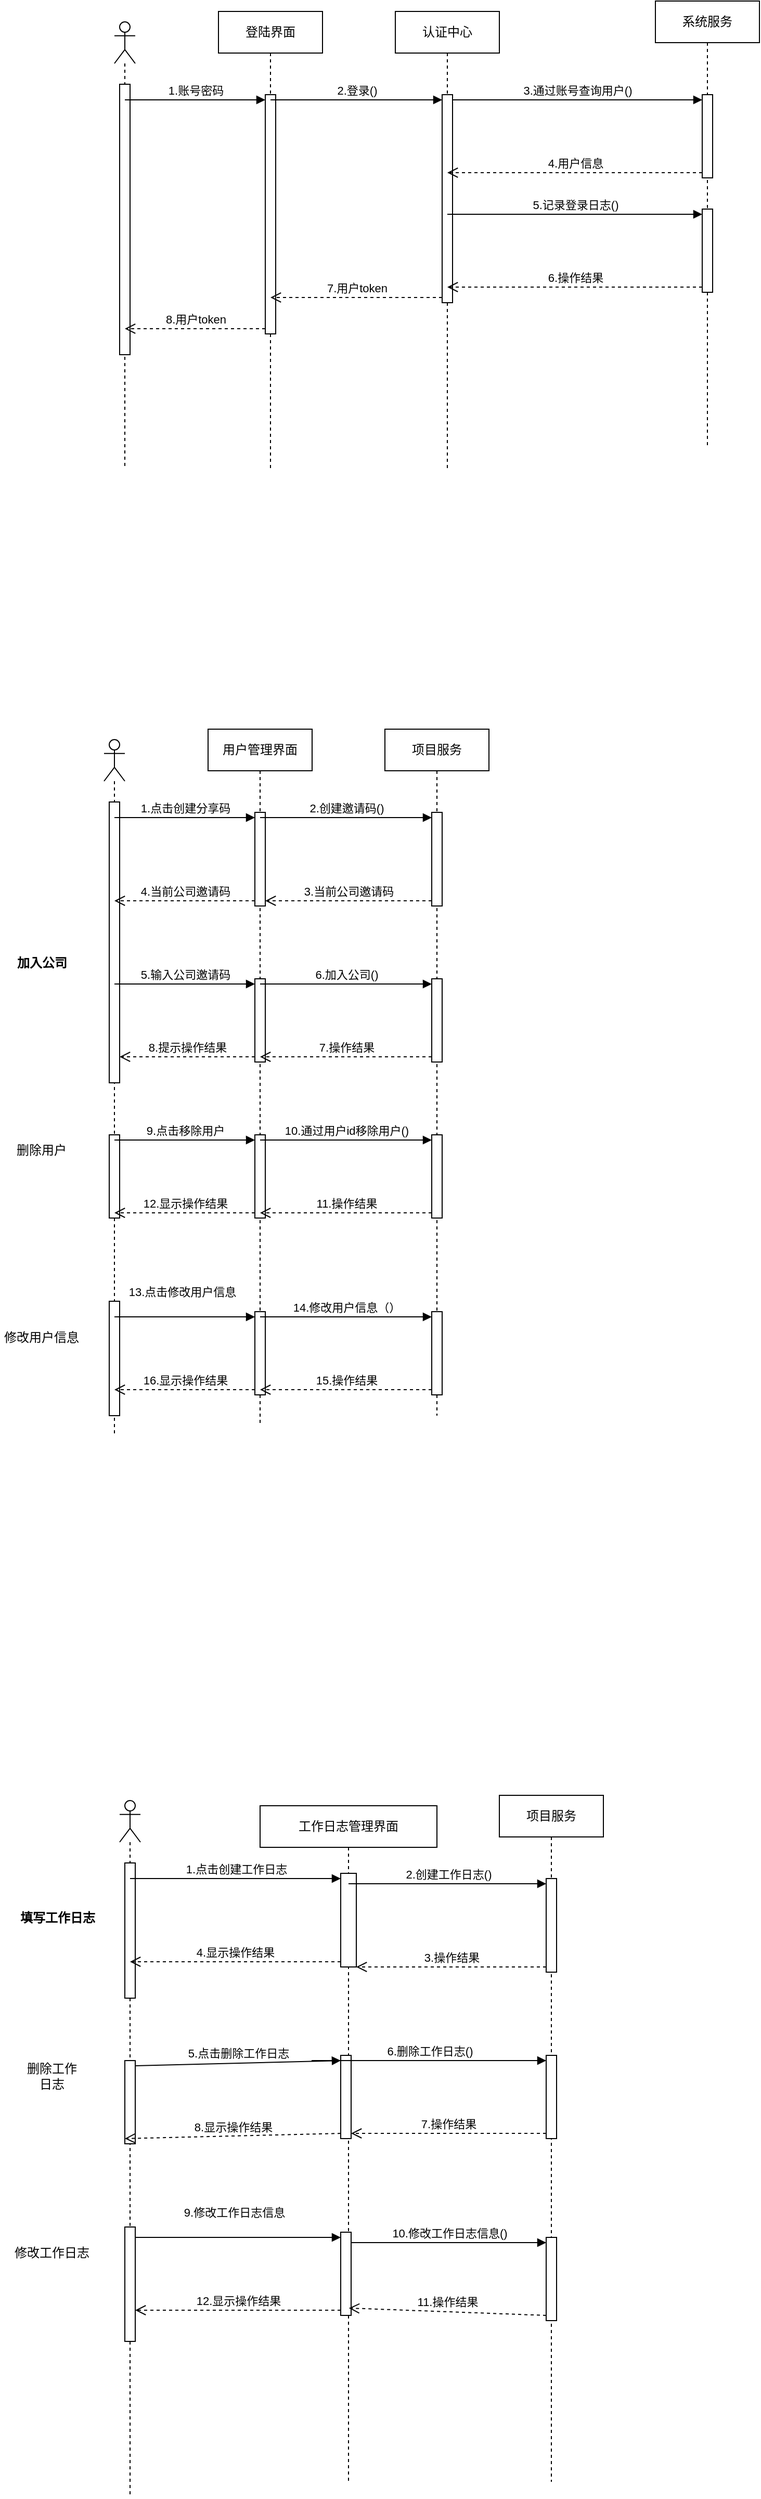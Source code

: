 <mxfile version="24.3.1" type="github">
  <diagram name="第 1 页" id="hWm7bn4nWK7PqsiItRpV">
    <mxGraphModel dx="1877" dy="530" grid="1" gridSize="10" guides="1" tooltips="1" connect="1" arrows="1" fold="1" page="1" pageScale="1" pageWidth="827" pageHeight="1169" math="0" shadow="0">
      <root>
        <mxCell id="0" />
        <mxCell id="1" parent="0" />
        <mxCell id="iL1GLhRfAzY-OjbQRfXD-1" value="" style="shape=umlLifeline;perimeter=lifelinePerimeter;whiteSpace=wrap;html=1;container=1;dropTarget=0;collapsible=0;recursiveResize=0;outlineConnect=0;portConstraint=eastwest;newEdgeStyle={&quot;curved&quot;:0,&quot;rounded&quot;:0};participant=umlActor;" vertex="1" parent="1">
          <mxGeometry x="60" y="120" width="20" height="430" as="geometry" />
        </mxCell>
        <mxCell id="iL1GLhRfAzY-OjbQRfXD-6" value="" style="html=1;points=[[0,0,0,0,5],[0,1,0,0,-5],[1,0,0,0,5],[1,1,0,0,-5]];perimeter=orthogonalPerimeter;outlineConnect=0;targetShapes=umlLifeline;portConstraint=eastwest;newEdgeStyle={&quot;curved&quot;:0,&quot;rounded&quot;:0};" vertex="1" parent="iL1GLhRfAzY-OjbQRfXD-1">
          <mxGeometry x="5" y="60" width="10" height="260" as="geometry" />
        </mxCell>
        <mxCell id="iL1GLhRfAzY-OjbQRfXD-4" value="认证中心" style="shape=umlLifeline;perimeter=lifelinePerimeter;whiteSpace=wrap;html=1;container=1;dropTarget=0;collapsible=0;recursiveResize=0;outlineConnect=0;portConstraint=eastwest;newEdgeStyle={&quot;curved&quot;:0,&quot;rounded&quot;:0};" vertex="1" parent="1">
          <mxGeometry x="330" y="110" width="100" height="440" as="geometry" />
        </mxCell>
        <mxCell id="iL1GLhRfAzY-OjbQRfXD-17" value="" style="html=1;points=[[0,0,0,0,5],[0,1,0,0,-5],[1,0,0,0,5],[1,1,0,0,-5]];perimeter=orthogonalPerimeter;outlineConnect=0;targetShapes=umlLifeline;portConstraint=eastwest;newEdgeStyle={&quot;curved&quot;:0,&quot;rounded&quot;:0};" vertex="1" parent="iL1GLhRfAzY-OjbQRfXD-4">
          <mxGeometry x="45" y="80" width="10" height="200" as="geometry" />
        </mxCell>
        <mxCell id="iL1GLhRfAzY-OjbQRfXD-5" value="系统服务" style="shape=umlLifeline;perimeter=lifelinePerimeter;whiteSpace=wrap;html=1;container=1;dropTarget=0;collapsible=0;recursiveResize=0;outlineConnect=0;portConstraint=eastwest;newEdgeStyle={&quot;curved&quot;:0,&quot;rounded&quot;:0};" vertex="1" parent="1">
          <mxGeometry x="580" y="100" width="100" height="430" as="geometry" />
        </mxCell>
        <mxCell id="iL1GLhRfAzY-OjbQRfXD-10" value="" style="html=1;points=[[0,0,0,0,5],[0,1,0,0,-5],[1,0,0,0,5],[1,1,0,0,-5]];perimeter=orthogonalPerimeter;outlineConnect=0;targetShapes=umlLifeline;portConstraint=eastwest;newEdgeStyle={&quot;curved&quot;:0,&quot;rounded&quot;:0};" vertex="1" parent="iL1GLhRfAzY-OjbQRfXD-5">
          <mxGeometry x="45" y="90" width="10" height="80" as="geometry" />
        </mxCell>
        <mxCell id="iL1GLhRfAzY-OjbQRfXD-20" value="" style="html=1;points=[[0,0,0,0,5],[0,1,0,0,-5],[1,0,0,0,5],[1,1,0,0,-5]];perimeter=orthogonalPerimeter;outlineConnect=0;targetShapes=umlLifeline;portConstraint=eastwest;newEdgeStyle={&quot;curved&quot;:0,&quot;rounded&quot;:0};" vertex="1" parent="iL1GLhRfAzY-OjbQRfXD-5">
          <mxGeometry x="45" y="200" width="10" height="80" as="geometry" />
        </mxCell>
        <mxCell id="iL1GLhRfAzY-OjbQRfXD-11" value="3.通过账号查询用户()" style="html=1;verticalAlign=bottom;endArrow=block;curved=0;rounded=0;entryX=0;entryY=0;entryDx=0;entryDy=5;" edge="1" target="iL1GLhRfAzY-OjbQRfXD-10" parent="1">
          <mxGeometry relative="1" as="geometry">
            <mxPoint x="385" y="195" as="sourcePoint" />
          </mxGeometry>
        </mxCell>
        <mxCell id="iL1GLhRfAzY-OjbQRfXD-12" value="4.用户信息" style="html=1;verticalAlign=bottom;endArrow=open;dashed=1;endSize=8;curved=0;rounded=0;exitX=0;exitY=1;exitDx=0;exitDy=-5;" edge="1" source="iL1GLhRfAzY-OjbQRfXD-10" parent="1" target="iL1GLhRfAzY-OjbQRfXD-4">
          <mxGeometry relative="1" as="geometry">
            <mxPoint x="555" y="255" as="targetPoint" />
          </mxGeometry>
        </mxCell>
        <mxCell id="iL1GLhRfAzY-OjbQRfXD-13" value="登陆界面" style="shape=umlLifeline;perimeter=lifelinePerimeter;whiteSpace=wrap;html=1;container=1;dropTarget=0;collapsible=0;recursiveResize=0;outlineConnect=0;portConstraint=eastwest;newEdgeStyle={&quot;curved&quot;:0,&quot;rounded&quot;:0};" vertex="1" parent="1">
          <mxGeometry x="160" y="110" width="100" height="440" as="geometry" />
        </mxCell>
        <mxCell id="iL1GLhRfAzY-OjbQRfXD-14" value="" style="html=1;points=[[0,0,0,0,5],[0,1,0,0,-5],[1,0,0,0,5],[1,1,0,0,-5]];perimeter=orthogonalPerimeter;outlineConnect=0;targetShapes=umlLifeline;portConstraint=eastwest;newEdgeStyle={&quot;curved&quot;:0,&quot;rounded&quot;:0};" vertex="1" parent="iL1GLhRfAzY-OjbQRfXD-13">
          <mxGeometry x="45" y="80" width="10" height="230" as="geometry" />
        </mxCell>
        <mxCell id="iL1GLhRfAzY-OjbQRfXD-15" value="1.账号密码" style="html=1;verticalAlign=bottom;endArrow=block;curved=0;rounded=0;entryX=0;entryY=0;entryDx=0;entryDy=5;" edge="1" target="iL1GLhRfAzY-OjbQRfXD-14" parent="1" source="iL1GLhRfAzY-OjbQRfXD-1">
          <mxGeometry relative="1" as="geometry">
            <mxPoint x="135" y="195" as="sourcePoint" />
          </mxGeometry>
        </mxCell>
        <mxCell id="iL1GLhRfAzY-OjbQRfXD-16" value="8.用户token" style="html=1;verticalAlign=bottom;endArrow=open;dashed=1;endSize=8;curved=0;rounded=0;exitX=0;exitY=1;exitDx=0;exitDy=-5;" edge="1" source="iL1GLhRfAzY-OjbQRfXD-14" parent="1" target="iL1GLhRfAzY-OjbQRfXD-1">
          <mxGeometry relative="1" as="geometry">
            <mxPoint x="135" y="265" as="targetPoint" />
          </mxGeometry>
        </mxCell>
        <mxCell id="iL1GLhRfAzY-OjbQRfXD-18" value="2.登录()" style="html=1;verticalAlign=bottom;endArrow=block;curved=0;rounded=0;entryX=0;entryY=0;entryDx=0;entryDy=5;" edge="1" target="iL1GLhRfAzY-OjbQRfXD-17" parent="1" source="iL1GLhRfAzY-OjbQRfXD-13">
          <mxGeometry x="0.003" relative="1" as="geometry">
            <mxPoint x="305" y="195" as="sourcePoint" />
            <mxPoint as="offset" />
          </mxGeometry>
        </mxCell>
        <mxCell id="iL1GLhRfAzY-OjbQRfXD-19" value="7.用户token" style="html=1;verticalAlign=bottom;endArrow=open;dashed=1;endSize=8;curved=0;rounded=0;exitX=0;exitY=1;exitDx=0;exitDy=-5;" edge="1" source="iL1GLhRfAzY-OjbQRfXD-17" parent="1" target="iL1GLhRfAzY-OjbQRfXD-13">
          <mxGeometry relative="1" as="geometry">
            <mxPoint x="305" y="265" as="targetPoint" />
          </mxGeometry>
        </mxCell>
        <mxCell id="iL1GLhRfAzY-OjbQRfXD-21" value="5.记录登录日志()" style="html=1;verticalAlign=bottom;endArrow=block;curved=0;rounded=0;entryX=0;entryY=0;entryDx=0;entryDy=5;" edge="1" target="iL1GLhRfAzY-OjbQRfXD-20" parent="1" source="iL1GLhRfAzY-OjbQRfXD-4">
          <mxGeometry relative="1" as="geometry">
            <mxPoint x="555" y="305" as="sourcePoint" />
          </mxGeometry>
        </mxCell>
        <mxCell id="iL1GLhRfAzY-OjbQRfXD-22" value="6.操作结果" style="html=1;verticalAlign=bottom;endArrow=open;dashed=1;endSize=8;curved=0;rounded=0;exitX=0;exitY=1;exitDx=0;exitDy=-5;" edge="1" source="iL1GLhRfAzY-OjbQRfXD-20" parent="1" target="iL1GLhRfAzY-OjbQRfXD-4">
          <mxGeometry relative="1" as="geometry">
            <mxPoint x="555" y="375" as="targetPoint" />
          </mxGeometry>
        </mxCell>
        <mxCell id="iL1GLhRfAzY-OjbQRfXD-23" value="" style="shape=umlLifeline;perimeter=lifelinePerimeter;whiteSpace=wrap;html=1;container=1;dropTarget=0;collapsible=0;recursiveResize=0;outlineConnect=0;portConstraint=eastwest;newEdgeStyle={&quot;curved&quot;:0,&quot;rounded&quot;:0};participant=umlActor;" vertex="1" parent="1">
          <mxGeometry x="50" y="810" width="20" height="670" as="geometry" />
        </mxCell>
        <mxCell id="iL1GLhRfAzY-OjbQRfXD-24" value="" style="html=1;points=[[0,0,0,0,5],[0,1,0,0,-5],[1,0,0,0,5],[1,1,0,0,-5]];perimeter=orthogonalPerimeter;outlineConnect=0;targetShapes=umlLifeline;portConstraint=eastwest;newEdgeStyle={&quot;curved&quot;:0,&quot;rounded&quot;:0};" vertex="1" parent="iL1GLhRfAzY-OjbQRfXD-23">
          <mxGeometry x="5" y="60" width="10" height="270" as="geometry" />
        </mxCell>
        <mxCell id="iL1GLhRfAzY-OjbQRfXD-48" value="" style="html=1;points=[[0,0,0,0,5],[0,1,0,0,-5],[1,0,0,0,5],[1,1,0,0,-5]];perimeter=orthogonalPerimeter;outlineConnect=0;targetShapes=umlLifeline;portConstraint=eastwest;newEdgeStyle={&quot;curved&quot;:0,&quot;rounded&quot;:0};" vertex="1" parent="iL1GLhRfAzY-OjbQRfXD-23">
          <mxGeometry x="5" y="380" width="10" height="80" as="geometry" />
        </mxCell>
        <mxCell id="iL1GLhRfAzY-OjbQRfXD-56" value="" style="html=1;points=[[0,0,0,0,5],[0,1,0,0,-5],[1,0,0,0,5],[1,1,0,0,-5]];perimeter=orthogonalPerimeter;outlineConnect=0;targetShapes=umlLifeline;portConstraint=eastwest;newEdgeStyle={&quot;curved&quot;:0,&quot;rounded&quot;:0};" vertex="1" parent="iL1GLhRfAzY-OjbQRfXD-23">
          <mxGeometry x="5" y="540" width="10" height="110" as="geometry" />
        </mxCell>
        <mxCell id="iL1GLhRfAzY-OjbQRfXD-25" value="项目服务" style="shape=umlLifeline;perimeter=lifelinePerimeter;whiteSpace=wrap;html=1;container=1;dropTarget=0;collapsible=0;recursiveResize=0;outlineConnect=0;portConstraint=eastwest;newEdgeStyle={&quot;curved&quot;:0,&quot;rounded&quot;:0};" vertex="1" parent="1">
          <mxGeometry x="320" y="800" width="100" height="660" as="geometry" />
        </mxCell>
        <mxCell id="iL1GLhRfAzY-OjbQRfXD-26" value="" style="html=1;points=[[0,0,0,0,5],[0,1,0,0,-5],[1,0,0,0,5],[1,1,0,0,-5]];perimeter=orthogonalPerimeter;outlineConnect=0;targetShapes=umlLifeline;portConstraint=eastwest;newEdgeStyle={&quot;curved&quot;:0,&quot;rounded&quot;:0};" vertex="1" parent="iL1GLhRfAzY-OjbQRfXD-25">
          <mxGeometry x="45" y="80" width="10" height="90" as="geometry" />
        </mxCell>
        <mxCell id="iL1GLhRfAzY-OjbQRfXD-43" value="" style="html=1;points=[[0,0,0,0,5],[0,1,0,0,-5],[1,0,0,0,5],[1,1,0,0,-5]];perimeter=orthogonalPerimeter;outlineConnect=0;targetShapes=umlLifeline;portConstraint=eastwest;newEdgeStyle={&quot;curved&quot;:0,&quot;rounded&quot;:0};" vertex="1" parent="iL1GLhRfAzY-OjbQRfXD-25">
          <mxGeometry x="45" y="240" width="10" height="80" as="geometry" />
        </mxCell>
        <mxCell id="iL1GLhRfAzY-OjbQRfXD-52" value="" style="html=1;points=[[0,0,0,0,5],[0,1,0,0,-5],[1,0,0,0,5],[1,1,0,0,-5]];perimeter=orthogonalPerimeter;outlineConnect=0;targetShapes=umlLifeline;portConstraint=eastwest;newEdgeStyle={&quot;curved&quot;:0,&quot;rounded&quot;:0};" vertex="1" parent="iL1GLhRfAzY-OjbQRfXD-25">
          <mxGeometry x="45" y="390" width="10" height="80" as="geometry" />
        </mxCell>
        <mxCell id="iL1GLhRfAzY-OjbQRfXD-63" value="" style="html=1;points=[[0,0,0,0,5],[0,1,0,0,-5],[1,0,0,0,5],[1,1,0,0,-5]];perimeter=orthogonalPerimeter;outlineConnect=0;targetShapes=umlLifeline;portConstraint=eastwest;newEdgeStyle={&quot;curved&quot;:0,&quot;rounded&quot;:0};" vertex="1" parent="iL1GLhRfAzY-OjbQRfXD-25">
          <mxGeometry x="45" y="560" width="10" height="80" as="geometry" />
        </mxCell>
        <mxCell id="iL1GLhRfAzY-OjbQRfXD-32" value="用户管理界面" style="shape=umlLifeline;perimeter=lifelinePerimeter;whiteSpace=wrap;html=1;container=1;dropTarget=0;collapsible=0;recursiveResize=0;outlineConnect=0;portConstraint=eastwest;newEdgeStyle={&quot;curved&quot;:0,&quot;rounded&quot;:0};" vertex="1" parent="1">
          <mxGeometry x="150" y="800" width="100" height="670" as="geometry" />
        </mxCell>
        <mxCell id="iL1GLhRfAzY-OjbQRfXD-33" value="" style="html=1;points=[[0,0,0,0,5],[0,1,0,0,-5],[1,0,0,0,5],[1,1,0,0,-5]];perimeter=orthogonalPerimeter;outlineConnect=0;targetShapes=umlLifeline;portConstraint=eastwest;newEdgeStyle={&quot;curved&quot;:0,&quot;rounded&quot;:0};" vertex="1" parent="iL1GLhRfAzY-OjbQRfXD-32">
          <mxGeometry x="45" y="80" width="10" height="90" as="geometry" />
        </mxCell>
        <mxCell id="iL1GLhRfAzY-OjbQRfXD-40" value="" style="html=1;points=[[0,0,0,0,5],[0,1,0,0,-5],[1,0,0,0,5],[1,1,0,0,-5]];perimeter=orthogonalPerimeter;outlineConnect=0;targetShapes=umlLifeline;portConstraint=eastwest;newEdgeStyle={&quot;curved&quot;:0,&quot;rounded&quot;:0};" vertex="1" parent="iL1GLhRfAzY-OjbQRfXD-32">
          <mxGeometry x="45" y="240" width="10" height="80" as="geometry" />
        </mxCell>
        <mxCell id="iL1GLhRfAzY-OjbQRfXD-49" value="" style="html=1;points=[[0,0,0,0,5],[0,1,0,0,-5],[1,0,0,0,5],[1,1,0,0,-5]];perimeter=orthogonalPerimeter;outlineConnect=0;targetShapes=umlLifeline;portConstraint=eastwest;newEdgeStyle={&quot;curved&quot;:0,&quot;rounded&quot;:0};" vertex="1" parent="iL1GLhRfAzY-OjbQRfXD-32">
          <mxGeometry x="45" y="390" width="10" height="80" as="geometry" />
        </mxCell>
        <mxCell id="iL1GLhRfAzY-OjbQRfXD-60" value="" style="html=1;points=[[0,0,0,0,5],[0,1,0,0,-5],[1,0,0,0,5],[1,1,0,0,-5]];perimeter=orthogonalPerimeter;outlineConnect=0;targetShapes=umlLifeline;portConstraint=eastwest;newEdgeStyle={&quot;curved&quot;:0,&quot;rounded&quot;:0};" vertex="1" parent="iL1GLhRfAzY-OjbQRfXD-32">
          <mxGeometry x="45" y="560" width="10" height="80" as="geometry" />
        </mxCell>
        <mxCell id="iL1GLhRfAzY-OjbQRfXD-61" value="13.点击修改用户信息" style="html=1;verticalAlign=bottom;endArrow=block;curved=0;rounded=0;entryX=0;entryY=0;entryDx=0;entryDy=5;" edge="1" target="iL1GLhRfAzY-OjbQRfXD-60" parent="iL1GLhRfAzY-OjbQRfXD-32">
          <mxGeometry x="0.3" y="15" relative="1" as="geometry">
            <mxPoint x="-25" y="565" as="sourcePoint" />
            <Array as="points">
              <mxPoint x="-90" y="565" />
            </Array>
            <mxPoint as="offset" />
          </mxGeometry>
        </mxCell>
        <mxCell id="iL1GLhRfAzY-OjbQRfXD-34" value="1.点击创建分享码" style="html=1;verticalAlign=bottom;endArrow=block;curved=0;rounded=0;entryX=0;entryY=0;entryDx=0;entryDy=5;" edge="1" parent="1" source="iL1GLhRfAzY-OjbQRfXD-23" target="iL1GLhRfAzY-OjbQRfXD-33">
          <mxGeometry relative="1" as="geometry">
            <mxPoint x="125" y="885" as="sourcePoint" />
          </mxGeometry>
        </mxCell>
        <mxCell id="iL1GLhRfAzY-OjbQRfXD-35" value="4.当前公司邀请码" style="html=1;verticalAlign=bottom;endArrow=open;dashed=1;endSize=8;curved=0;rounded=0;exitX=0;exitY=1;exitDx=0;exitDy=-5;" edge="1" parent="1" source="iL1GLhRfAzY-OjbQRfXD-33" target="iL1GLhRfAzY-OjbQRfXD-23">
          <mxGeometry relative="1" as="geometry">
            <mxPoint x="125" y="955" as="targetPoint" />
          </mxGeometry>
        </mxCell>
        <mxCell id="iL1GLhRfAzY-OjbQRfXD-36" value="2.创建邀请码()" style="html=1;verticalAlign=bottom;endArrow=block;curved=0;rounded=0;entryX=0;entryY=0;entryDx=0;entryDy=5;" edge="1" parent="1" source="iL1GLhRfAzY-OjbQRfXD-32" target="iL1GLhRfAzY-OjbQRfXD-26">
          <mxGeometry x="0.003" relative="1" as="geometry">
            <mxPoint x="295" y="885" as="sourcePoint" />
            <mxPoint as="offset" />
          </mxGeometry>
        </mxCell>
        <mxCell id="iL1GLhRfAzY-OjbQRfXD-37" value="3.当前公司邀请码" style="html=1;verticalAlign=bottom;endArrow=open;dashed=1;endSize=8;curved=0;rounded=0;exitX=0;exitY=1;exitDx=0;exitDy=-5;" edge="1" parent="1" source="iL1GLhRfAzY-OjbQRfXD-26" target="iL1GLhRfAzY-OjbQRfXD-33">
          <mxGeometry relative="1" as="geometry">
            <mxPoint x="295" y="955" as="targetPoint" />
            <Array as="points" />
          </mxGeometry>
        </mxCell>
        <mxCell id="iL1GLhRfAzY-OjbQRfXD-41" value="5.输入公司邀请码" style="html=1;verticalAlign=bottom;endArrow=block;curved=0;rounded=0;entryX=0;entryY=0;entryDx=0;entryDy=5;" edge="1" target="iL1GLhRfAzY-OjbQRfXD-40" parent="1" source="iL1GLhRfAzY-OjbQRfXD-23">
          <mxGeometry relative="1" as="geometry">
            <mxPoint x="125" y="1045" as="sourcePoint" />
          </mxGeometry>
        </mxCell>
        <mxCell id="iL1GLhRfAzY-OjbQRfXD-42" value="8.提示操作结果" style="html=1;verticalAlign=bottom;endArrow=open;dashed=1;endSize=8;curved=0;rounded=0;exitX=0;exitY=1;exitDx=0;exitDy=-5;" edge="1" source="iL1GLhRfAzY-OjbQRfXD-40" parent="1" target="iL1GLhRfAzY-OjbQRfXD-24">
          <mxGeometry relative="1" as="geometry">
            <mxPoint x="125" y="1115" as="targetPoint" />
          </mxGeometry>
        </mxCell>
        <mxCell id="iL1GLhRfAzY-OjbQRfXD-44" value="6.加入公司()" style="html=1;verticalAlign=bottom;endArrow=block;curved=0;rounded=0;entryX=0;entryY=0;entryDx=0;entryDy=5;" edge="1" target="iL1GLhRfAzY-OjbQRfXD-43" parent="1" source="iL1GLhRfAzY-OjbQRfXD-32">
          <mxGeometry relative="1" as="geometry">
            <mxPoint x="295" y="1045" as="sourcePoint" />
          </mxGeometry>
        </mxCell>
        <mxCell id="iL1GLhRfAzY-OjbQRfXD-45" value="7.操作结果" style="html=1;verticalAlign=bottom;endArrow=open;dashed=1;endSize=8;curved=0;rounded=0;exitX=0;exitY=1;exitDx=0;exitDy=-5;" edge="1" source="iL1GLhRfAzY-OjbQRfXD-43" parent="1" target="iL1GLhRfAzY-OjbQRfXD-32">
          <mxGeometry x="0.003" relative="1" as="geometry">
            <mxPoint x="295" y="1115" as="targetPoint" />
            <mxPoint as="offset" />
          </mxGeometry>
        </mxCell>
        <mxCell id="iL1GLhRfAzY-OjbQRfXD-46" value="加入公司" style="text;align=center;fontStyle=1;verticalAlign=middle;spacingLeft=3;spacingRight=3;strokeColor=none;rotatable=0;points=[[0,0.5],[1,0.5]];portConstraint=eastwest;html=1;" vertex="1" parent="1">
          <mxGeometry x="-50" y="1012" width="80" height="26" as="geometry" />
        </mxCell>
        <mxCell id="iL1GLhRfAzY-OjbQRfXD-47" value="删除用户" style="text;html=1;align=center;verticalAlign=middle;whiteSpace=wrap;rounded=0;" vertex="1" parent="1">
          <mxGeometry x="-40" y="1190" width="60" height="30" as="geometry" />
        </mxCell>
        <mxCell id="iL1GLhRfAzY-OjbQRfXD-50" value="9.点击移除用户" style="html=1;verticalAlign=bottom;endArrow=block;curved=0;rounded=0;entryX=0;entryY=0;entryDx=0;entryDy=5;" edge="1" target="iL1GLhRfAzY-OjbQRfXD-49" parent="1" source="iL1GLhRfAzY-OjbQRfXD-23">
          <mxGeometry relative="1" as="geometry">
            <mxPoint x="125" y="1195" as="sourcePoint" />
          </mxGeometry>
        </mxCell>
        <mxCell id="iL1GLhRfAzY-OjbQRfXD-51" value="12.显示操作结果" style="html=1;verticalAlign=bottom;endArrow=open;dashed=1;endSize=8;curved=0;rounded=0;exitX=0;exitY=1;exitDx=0;exitDy=-5;" edge="1" source="iL1GLhRfAzY-OjbQRfXD-49" parent="1" target="iL1GLhRfAzY-OjbQRfXD-23">
          <mxGeometry relative="1" as="geometry">
            <mxPoint x="125" y="1265" as="targetPoint" />
          </mxGeometry>
        </mxCell>
        <mxCell id="iL1GLhRfAzY-OjbQRfXD-53" value="10.通过用户id移除用户()" style="html=1;verticalAlign=bottom;endArrow=block;curved=0;rounded=0;entryX=0;entryY=0;entryDx=0;entryDy=5;" edge="1" target="iL1GLhRfAzY-OjbQRfXD-52" parent="1" source="iL1GLhRfAzY-OjbQRfXD-32">
          <mxGeometry relative="1" as="geometry">
            <mxPoint x="295" y="1195" as="sourcePoint" />
          </mxGeometry>
        </mxCell>
        <mxCell id="iL1GLhRfAzY-OjbQRfXD-54" value="11.操作结果" style="html=1;verticalAlign=bottom;endArrow=open;dashed=1;endSize=8;curved=0;rounded=0;exitX=0;exitY=1;exitDx=0;exitDy=-5;" edge="1" source="iL1GLhRfAzY-OjbQRfXD-52" parent="1" target="iL1GLhRfAzY-OjbQRfXD-32">
          <mxGeometry relative="1" as="geometry">
            <mxPoint x="295" y="1265" as="targetPoint" />
          </mxGeometry>
        </mxCell>
        <mxCell id="iL1GLhRfAzY-OjbQRfXD-55" value="修改用户信息" style="text;html=1;align=center;verticalAlign=middle;whiteSpace=wrap;rounded=0;" vertex="1" parent="1">
          <mxGeometry x="-50" y="1370" width="80" height="30" as="geometry" />
        </mxCell>
        <mxCell id="iL1GLhRfAzY-OjbQRfXD-62" value="16.显示操作结果" style="html=1;verticalAlign=bottom;endArrow=open;dashed=1;endSize=8;curved=0;rounded=0;exitX=0;exitY=1;exitDx=0;exitDy=-5;" edge="1" source="iL1GLhRfAzY-OjbQRfXD-60" parent="1" target="iL1GLhRfAzY-OjbQRfXD-23">
          <mxGeometry relative="1" as="geometry">
            <mxPoint x="125" y="1435" as="targetPoint" />
          </mxGeometry>
        </mxCell>
        <mxCell id="iL1GLhRfAzY-OjbQRfXD-64" value="14.修改用户信息（）" style="html=1;verticalAlign=bottom;endArrow=block;curved=0;rounded=0;entryX=0;entryY=0;entryDx=0;entryDy=5;" edge="1" target="iL1GLhRfAzY-OjbQRfXD-63" parent="1" source="iL1GLhRfAzY-OjbQRfXD-32">
          <mxGeometry x="0.003" relative="1" as="geometry">
            <mxPoint x="295" y="1365" as="sourcePoint" />
            <mxPoint as="offset" />
          </mxGeometry>
        </mxCell>
        <mxCell id="iL1GLhRfAzY-OjbQRfXD-65" value="15.操作结果" style="html=1;verticalAlign=bottom;endArrow=open;dashed=1;endSize=8;curved=0;rounded=0;exitX=0;exitY=1;exitDx=0;exitDy=-5;" edge="1" source="iL1GLhRfAzY-OjbQRfXD-63" parent="1" target="iL1GLhRfAzY-OjbQRfXD-32">
          <mxGeometry relative="1" as="geometry">
            <mxPoint x="295" y="1435" as="targetPoint" />
          </mxGeometry>
        </mxCell>
        <mxCell id="iL1GLhRfAzY-OjbQRfXD-66" value="" style="shape=umlLifeline;perimeter=lifelinePerimeter;whiteSpace=wrap;html=1;container=1;dropTarget=0;collapsible=0;recursiveResize=0;outlineConnect=0;portConstraint=eastwest;newEdgeStyle={&quot;curved&quot;:0,&quot;rounded&quot;:0};participant=umlActor;" vertex="1" parent="1">
          <mxGeometry x="65" y="1830" width="20" height="670" as="geometry" />
        </mxCell>
        <mxCell id="iL1GLhRfAzY-OjbQRfXD-67" value="" style="html=1;points=[[0,0,0,0,5],[0,1,0,0,-5],[1,0,0,0,5],[1,1,0,0,-5]];perimeter=orthogonalPerimeter;outlineConnect=0;targetShapes=umlLifeline;portConstraint=eastwest;newEdgeStyle={&quot;curved&quot;:0,&quot;rounded&quot;:0};" vertex="1" parent="iL1GLhRfAzY-OjbQRfXD-66">
          <mxGeometry x="5" y="60" width="10" height="130" as="geometry" />
        </mxCell>
        <mxCell id="iL1GLhRfAzY-OjbQRfXD-68" value="" style="html=1;points=[[0,0,0,0,5],[0,1,0,0,-5],[1,0,0,0,5],[1,1,0,0,-5]];perimeter=orthogonalPerimeter;outlineConnect=0;targetShapes=umlLifeline;portConstraint=eastwest;newEdgeStyle={&quot;curved&quot;:0,&quot;rounded&quot;:0};" vertex="1" parent="iL1GLhRfAzY-OjbQRfXD-66">
          <mxGeometry x="5" y="250" width="10" height="80" as="geometry" />
        </mxCell>
        <mxCell id="iL1GLhRfAzY-OjbQRfXD-69" value="" style="html=1;points=[[0,0,0,0,5],[0,1,0,0,-5],[1,0,0,0,5],[1,1,0,0,-5]];perimeter=orthogonalPerimeter;outlineConnect=0;targetShapes=umlLifeline;portConstraint=eastwest;newEdgeStyle={&quot;curved&quot;:0,&quot;rounded&quot;:0};" vertex="1" parent="iL1GLhRfAzY-OjbQRfXD-66">
          <mxGeometry x="5" y="410" width="10" height="110" as="geometry" />
        </mxCell>
        <mxCell id="iL1GLhRfAzY-OjbQRfXD-70" value="项目服务" style="shape=umlLifeline;perimeter=lifelinePerimeter;whiteSpace=wrap;html=1;container=1;dropTarget=0;collapsible=0;recursiveResize=0;outlineConnect=0;portConstraint=eastwest;newEdgeStyle={&quot;curved&quot;:0,&quot;rounded&quot;:0};" vertex="1" parent="1">
          <mxGeometry x="430" y="1825" width="100" height="660" as="geometry" />
        </mxCell>
        <mxCell id="iL1GLhRfAzY-OjbQRfXD-71" value="" style="html=1;points=[[0,0,0,0,5],[0,1,0,0,-5],[1,0,0,0,5],[1,1,0,0,-5]];perimeter=orthogonalPerimeter;outlineConnect=0;targetShapes=umlLifeline;portConstraint=eastwest;newEdgeStyle={&quot;curved&quot;:0,&quot;rounded&quot;:0};" vertex="1" parent="iL1GLhRfAzY-OjbQRfXD-70">
          <mxGeometry x="45" y="80" width="10" height="90" as="geometry" />
        </mxCell>
        <mxCell id="iL1GLhRfAzY-OjbQRfXD-73" value="" style="html=1;points=[[0,0,0,0,5],[0,1,0,0,-5],[1,0,0,0,5],[1,1,0,0,-5]];perimeter=orthogonalPerimeter;outlineConnect=0;targetShapes=umlLifeline;portConstraint=eastwest;newEdgeStyle={&quot;curved&quot;:0,&quot;rounded&quot;:0};" vertex="1" parent="iL1GLhRfAzY-OjbQRfXD-70">
          <mxGeometry x="45" y="250" width="10" height="80" as="geometry" />
        </mxCell>
        <mxCell id="iL1GLhRfAzY-OjbQRfXD-74" value="" style="html=1;points=[[0,0,0,0,5],[0,1,0,0,-5],[1,0,0,0,5],[1,1,0,0,-5]];perimeter=orthogonalPerimeter;outlineConnect=0;targetShapes=umlLifeline;portConstraint=eastwest;newEdgeStyle={&quot;curved&quot;:0,&quot;rounded&quot;:0};" vertex="1" parent="iL1GLhRfAzY-OjbQRfXD-70">
          <mxGeometry x="45" y="425" width="10" height="80" as="geometry" />
        </mxCell>
        <mxCell id="iL1GLhRfAzY-OjbQRfXD-75" value="工作日志管理界面" style="shape=umlLifeline;perimeter=lifelinePerimeter;whiteSpace=wrap;html=1;container=1;dropTarget=0;collapsible=0;recursiveResize=0;outlineConnect=0;portConstraint=eastwest;newEdgeStyle={&quot;curved&quot;:0,&quot;rounded&quot;:0};" vertex="1" parent="1">
          <mxGeometry x="200" y="1835" width="170" height="650" as="geometry" />
        </mxCell>
        <mxCell id="iL1GLhRfAzY-OjbQRfXD-76" value="" style="html=1;points=[[0,0,0,0,5],[0,1,0,0,-5],[1,0,0,0,5],[1,1,0,0,-5]];perimeter=orthogonalPerimeter;outlineConnect=0;targetShapes=umlLifeline;portConstraint=eastwest;newEdgeStyle={&quot;curved&quot;:0,&quot;rounded&quot;:0};" vertex="1" parent="iL1GLhRfAzY-OjbQRfXD-75">
          <mxGeometry x="77.5" y="65" width="15" height="90" as="geometry" />
        </mxCell>
        <mxCell id="iL1GLhRfAzY-OjbQRfXD-78" value="" style="html=1;points=[[0,0,0,0,5],[0,1,0,0,-5],[1,0,0,0,5],[1,1,0,0,-5]];perimeter=orthogonalPerimeter;outlineConnect=0;targetShapes=umlLifeline;portConstraint=eastwest;newEdgeStyle={&quot;curved&quot;:0,&quot;rounded&quot;:0};" vertex="1" parent="iL1GLhRfAzY-OjbQRfXD-75">
          <mxGeometry x="77.5" y="240" width="10" height="80" as="geometry" />
        </mxCell>
        <mxCell id="iL1GLhRfAzY-OjbQRfXD-79" value="" style="html=1;points=[[0,0,0,0,5],[0,1,0,0,-5],[1,0,0,0,5],[1,1,0,0,-5]];perimeter=orthogonalPerimeter;outlineConnect=0;targetShapes=umlLifeline;portConstraint=eastwest;newEdgeStyle={&quot;curved&quot;:0,&quot;rounded&quot;:0};" vertex="1" parent="iL1GLhRfAzY-OjbQRfXD-75">
          <mxGeometry x="77.5" y="410" width="10" height="80" as="geometry" />
        </mxCell>
        <mxCell id="iL1GLhRfAzY-OjbQRfXD-80" value="9.修改工作日志信息" style="html=1;verticalAlign=bottom;endArrow=block;curved=0;rounded=0;entryX=0;entryY=0;entryDx=0;entryDy=5;" edge="1" parent="iL1GLhRfAzY-OjbQRfXD-75" target="iL1GLhRfAzY-OjbQRfXD-79">
          <mxGeometry x="0.3" y="15" relative="1" as="geometry">
            <mxPoint x="-25" y="415" as="sourcePoint" />
            <Array as="points">
              <mxPoint x="-120" y="415" />
            </Array>
            <mxPoint as="offset" />
          </mxGeometry>
        </mxCell>
        <mxCell id="iL1GLhRfAzY-OjbQRfXD-93" value="6.删除工作日志()" style="html=1;verticalAlign=bottom;endArrow=block;curved=0;rounded=0;entryX=0;entryY=0;entryDx=0;entryDy=5;" edge="1" parent="iL1GLhRfAzY-OjbQRfXD-75" target="iL1GLhRfAzY-OjbQRfXD-73">
          <mxGeometry relative="1" as="geometry">
            <mxPoint x="49.5" y="245" as="sourcePoint" />
          </mxGeometry>
        </mxCell>
        <mxCell id="iL1GLhRfAzY-OjbQRfXD-81" value="1.点击创建工作日志" style="html=1;verticalAlign=bottom;endArrow=block;curved=0;rounded=0;entryX=0;entryY=0;entryDx=0;entryDy=5;" edge="1" parent="1" source="iL1GLhRfAzY-OjbQRfXD-66" target="iL1GLhRfAzY-OjbQRfXD-76">
          <mxGeometry relative="1" as="geometry">
            <mxPoint x="140" y="1905" as="sourcePoint" />
          </mxGeometry>
        </mxCell>
        <mxCell id="iL1GLhRfAzY-OjbQRfXD-82" value="4.显示操作结果" style="html=1;verticalAlign=bottom;endArrow=open;dashed=1;endSize=8;curved=0;rounded=0;exitX=0;exitY=1;exitDx=0;exitDy=-5;" edge="1" parent="1" source="iL1GLhRfAzY-OjbQRfXD-76" target="iL1GLhRfAzY-OjbQRfXD-66">
          <mxGeometry relative="1" as="geometry">
            <mxPoint x="140" y="1975" as="targetPoint" />
          </mxGeometry>
        </mxCell>
        <mxCell id="iL1GLhRfAzY-OjbQRfXD-83" value="2.创建工作日志()" style="html=1;verticalAlign=bottom;endArrow=block;curved=0;rounded=0;entryX=0;entryY=0;entryDx=0;entryDy=5;" edge="1" parent="1" source="iL1GLhRfAzY-OjbQRfXD-75" target="iL1GLhRfAzY-OjbQRfXD-71">
          <mxGeometry x="0.003" relative="1" as="geometry">
            <mxPoint x="310" y="1905" as="sourcePoint" />
            <mxPoint as="offset" />
          </mxGeometry>
        </mxCell>
        <mxCell id="iL1GLhRfAzY-OjbQRfXD-84" value="3.操作结果" style="html=1;verticalAlign=bottom;endArrow=open;dashed=1;endSize=8;curved=0;rounded=0;exitX=0;exitY=1;exitDx=0;exitDy=-5;" edge="1" parent="1" source="iL1GLhRfAzY-OjbQRfXD-71" target="iL1GLhRfAzY-OjbQRfXD-76">
          <mxGeometry relative="1" as="geometry">
            <mxPoint x="310" y="1975" as="targetPoint" />
            <Array as="points" />
          </mxGeometry>
        </mxCell>
        <mxCell id="iL1GLhRfAzY-OjbQRfXD-89" value="填写工作日志" style="text;align=center;fontStyle=1;verticalAlign=middle;spacingLeft=3;spacingRight=3;strokeColor=none;rotatable=0;points=[[0,0.5],[1,0.5]];portConstraint=eastwest;html=1;" vertex="1" parent="1">
          <mxGeometry x="-35" y="1930" width="80" height="26" as="geometry" />
        </mxCell>
        <mxCell id="iL1GLhRfAzY-OjbQRfXD-94" value="7.操作结果" style="html=1;verticalAlign=bottom;endArrow=open;dashed=1;endSize=8;curved=0;rounded=0;exitX=0;exitY=1;exitDx=0;exitDy=-5;entryX=1;entryY=1;entryDx=0;entryDy=-5;entryPerimeter=0;" edge="1" parent="1" source="iL1GLhRfAzY-OjbQRfXD-73" target="iL1GLhRfAzY-OjbQRfXD-78">
          <mxGeometry relative="1" as="geometry">
            <mxPoint x="249.5" y="2155" as="targetPoint" />
          </mxGeometry>
        </mxCell>
        <mxCell id="iL1GLhRfAzY-OjbQRfXD-97" value="10.修改工作日志信息()" style="html=1;verticalAlign=bottom;endArrow=block;curved=0;rounded=0;entryX=0;entryY=0;entryDx=0;entryDy=5;" edge="1" parent="1" source="iL1GLhRfAzY-OjbQRfXD-79" target="iL1GLhRfAzY-OjbQRfXD-74">
          <mxGeometry relative="1" as="geometry">
            <mxPoint x="249.5" y="2255" as="sourcePoint" />
          </mxGeometry>
        </mxCell>
        <mxCell id="iL1GLhRfAzY-OjbQRfXD-98" value="11.操作结果" style="html=1;verticalAlign=bottom;endArrow=open;dashed=1;endSize=8;curved=0;rounded=0;exitX=0;exitY=1;exitDx=0;exitDy=-5;entryX=0.502;entryY=0.743;entryDx=0;entryDy=0;entryPerimeter=0;" edge="1" parent="1" source="iL1GLhRfAzY-OjbQRfXD-74" target="iL1GLhRfAzY-OjbQRfXD-75">
          <mxGeometry relative="1" as="geometry">
            <mxPoint x="249.5" y="2325" as="targetPoint" />
          </mxGeometry>
        </mxCell>
        <mxCell id="iL1GLhRfAzY-OjbQRfXD-92" value="8.显示操作结果" style="html=1;verticalAlign=bottom;endArrow=open;dashed=1;endSize=8;curved=0;rounded=0;exitX=0;exitY=1;exitDx=0;exitDy=-5;entryX=0;entryY=1;entryDx=0;entryDy=-5;entryPerimeter=0;" edge="1" parent="1" source="iL1GLhRfAzY-OjbQRfXD-78" target="iL1GLhRfAzY-OjbQRfXD-68">
          <mxGeometry relative="1" as="geometry">
            <mxPoint x="109.5" y="2155" as="targetPoint" />
          </mxGeometry>
        </mxCell>
        <mxCell id="iL1GLhRfAzY-OjbQRfXD-91" value="5.点击删除工作日志" style="html=1;verticalAlign=bottom;endArrow=block;curved=0;rounded=0;entryX=0;entryY=0;entryDx=0;entryDy=5;exitX=1;exitY=0;exitDx=0;exitDy=5;exitPerimeter=0;" edge="1" parent="1" source="iL1GLhRfAzY-OjbQRfXD-68" target="iL1GLhRfAzY-OjbQRfXD-78">
          <mxGeometry relative="1" as="geometry">
            <mxPoint x="109.5" y="2085" as="sourcePoint" />
          </mxGeometry>
        </mxCell>
        <mxCell id="iL1GLhRfAzY-OjbQRfXD-96" value="12.显示操作结果" style="html=1;verticalAlign=bottom;endArrow=open;dashed=1;endSize=8;curved=0;rounded=0;exitX=0;exitY=1;exitDx=0;exitDy=-5;" edge="1" parent="1" source="iL1GLhRfAzY-OjbQRfXD-79" target="iL1GLhRfAzY-OjbQRfXD-69">
          <mxGeometry relative="1" as="geometry">
            <mxPoint x="109.5" y="2325" as="targetPoint" />
          </mxGeometry>
        </mxCell>
        <mxCell id="iL1GLhRfAzY-OjbQRfXD-95" value="修改工作日志" style="text;html=1;align=center;verticalAlign=middle;whiteSpace=wrap;rounded=0;" vertex="1" parent="1">
          <mxGeometry x="-40" y="2250" width="80" height="30" as="geometry" />
        </mxCell>
        <mxCell id="iL1GLhRfAzY-OjbQRfXD-90" value="删除工作日志" style="text;html=1;align=center;verticalAlign=middle;whiteSpace=wrap;rounded=0;" vertex="1" parent="1">
          <mxGeometry x="-30" y="2080" width="60" height="30" as="geometry" />
        </mxCell>
      </root>
    </mxGraphModel>
  </diagram>
</mxfile>
